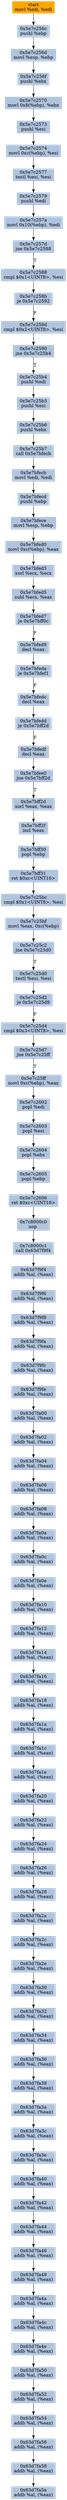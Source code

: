 digraph G {
node[shape=rectangle,style=filled,fillcolor=lightsteelblue,color=lightsteelblue]
bgcolor="transparent"
a0x5e7c256amovl_edi_edi[label="start\nmovl %edi, %edi",color="lightgrey",fillcolor="orange"];
a0x5e7c256cpushl_ebp[label="0x5e7c256c\npushl %ebp"];
a0x5e7c256dmovl_esp_ebp[label="0x5e7c256d\nmovl %esp, %ebp"];
a0x5e7c256fpushl_ebx[label="0x5e7c256f\npushl %ebx"];
a0x5e7c2570movl_0x8ebp__ebx[label="0x5e7c2570\nmovl 0x8(%ebp), %ebx"];
a0x5e7c2573pushl_esi[label="0x5e7c2573\npushl %esi"];
a0x5e7c2574movl_0xcebp__esi[label="0x5e7c2574\nmovl 0xc(%ebp), %esi"];
a0x5e7c2577testl_esi_esi[label="0x5e7c2577\ntestl %esi, %esi"];
a0x5e7c2579pushl_edi[label="0x5e7c2579\npushl %edi"];
a0x5e7c257amovl_0x10ebp__edi[label="0x5e7c257a\nmovl 0x10(%ebp), %edi"];
a0x5e7c257djne_0x5e7c2588[label="0x5e7c257d\njne 0x5e7c2588"];
a0x5e7c2588cmpl_0x1UINT8_esi[label="0x5e7c2588\ncmpl $0x1<UINT8>, %esi"];
a0x5e7c258bje_0x5e7c2592[label="0x5e7c258b\nje 0x5e7c2592"];
a0x5e7c258dcmpl_0x2UINT8_esi[label="0x5e7c258d\ncmpl $0x2<UINT8>, %esi"];
a0x5e7c2590jne_0x5e7c25b4[label="0x5e7c2590\njne 0x5e7c25b4"];
a0x5e7c25b4pushl_edi[label="0x5e7c25b4\npushl %edi"];
a0x5e7c25b5pushl_esi[label="0x5e7c25b5\npushl %esi"];
a0x5e7c25b6pushl_ebx[label="0x5e7c25b6\npushl %ebx"];
a0x5e7c25b7call_0x5e7bfecb[label="0x5e7c25b7\ncall 0x5e7bfecb"];
a0x5e7bfecbmovl_edi_edi[label="0x5e7bfecb\nmovl %edi, %edi"];
a0x5e7bfecdpushl_ebp[label="0x5e7bfecd\npushl %ebp"];
a0x5e7bfecemovl_esp_ebp[label="0x5e7bfece\nmovl %esp, %ebp"];
a0x5e7bfed0movl_0xcebp__eax[label="0x5e7bfed0\nmovl 0xc(%ebp), %eax"];
a0x5e7bfed3xorl_ecx_ecx[label="0x5e7bfed3\nxorl %ecx, %ecx"];
a0x5e7bfed5subl_ecx_eax[label="0x5e7bfed5\nsubl %ecx, %eax"];
a0x5e7bfed7je_0x5e7bff0c[label="0x5e7bfed7\nje 0x5e7bff0c"];
a0x5e7bfed9decl_eax[label="0x5e7bfed9\ndecl %eax"];
a0x5e7bfedaje_0x5e7bfef1[label="0x5e7bfeda\nje 0x5e7bfef1"];
a0x5e7bfedcdecl_eax[label="0x5e7bfedc\ndecl %eax"];
a0x5e7bfeddje_0x5e7bff2d[label="0x5e7bfedd\nje 0x5e7bff2d"];
a0x5e7bfedfdecl_eax[label="0x5e7bfedf\ndecl %eax"];
a0x5e7bfee0jne_0x5e7bff2d[label="0x5e7bfee0\njne 0x5e7bff2d"];
a0x5e7bff2dxorl_eax_eax[label="0x5e7bff2d\nxorl %eax, %eax"];
a0x5e7bff2fincl_eax[label="0x5e7bff2f\nincl %eax"];
a0x5e7bff30popl_ebp[label="0x5e7bff30\npopl %ebp"];
a0x5e7bff31ret_0xcUINT16[label="0x5e7bff31\nret $0xc<UINT16>"];
a0x5e7c25bccmpl_0x1UINT8_esi[label="0x5e7c25bc\ncmpl $0x1<UINT8>, %esi"];
a0x5e7c25bfmovl_eax_0xcebp_[label="0x5e7c25bf\nmovl %eax, 0xc(%ebp)"];
a0x5e7c25c2jne_0x5e7c25d0[label="0x5e7c25c2\njne 0x5e7c25d0"];
a0x5e7c25d0testl_esi_esi[label="0x5e7c25d0\ntestl %esi, %esi"];
a0x5e7c25d2je_0x5e7c25d9[label="0x5e7c25d2\nje 0x5e7c25d9"];
a0x5e7c25d4cmpl_0x3UINT8_esi[label="0x5e7c25d4\ncmpl $0x3<UINT8>, %esi"];
a0x5e7c25d7jne_0x5e7c25ff[label="0x5e7c25d7\njne 0x5e7c25ff"];
a0x5e7c25ffmovl_0xcebp__eax[label="0x5e7c25ff\nmovl 0xc(%ebp), %eax"];
a0x5e7c2602popl_edi[label="0x5e7c2602\npopl %edi"];
a0x5e7c2603popl_esi[label="0x5e7c2603\npopl %esi"];
a0x5e7c2604popl_ebx[label="0x5e7c2604\npopl %ebx"];
a0x5e7c2605popl_ebp[label="0x5e7c2605\npopl %ebp"];
a0x5e7c2606ret_0xcUINT16[label="0x5e7c2606\nret $0xc<UINT16>"];
a0x7c8000c0nop_[label="0x7c8000c0\nnop "];
a0x7c8000c1call_0x63d7f9f4[label="0x7c8000c1\ncall 0x63d7f9f4"];
a0x63d7f9f4addb_al_eax_[label="0x63d7f9f4\naddb %al, (%eax)"];
a0x63d7f9f6addb_al_eax_[label="0x63d7f9f6\naddb %al, (%eax)"];
a0x63d7f9f8addb_al_eax_[label="0x63d7f9f8\naddb %al, (%eax)"];
a0x63d7f9faaddb_al_eax_[label="0x63d7f9fa\naddb %al, (%eax)"];
a0x63d7f9fcaddb_al_eax_[label="0x63d7f9fc\naddb %al, (%eax)"];
a0x63d7f9feaddb_al_eax_[label="0x63d7f9fe\naddb %al, (%eax)"];
a0x63d7fa00addb_al_eax_[label="0x63d7fa00\naddb %al, (%eax)"];
a0x63d7fa02addb_al_eax_[label="0x63d7fa02\naddb %al, (%eax)"];
a0x63d7fa04addb_al_eax_[label="0x63d7fa04\naddb %al, (%eax)"];
a0x63d7fa06addb_al_eax_[label="0x63d7fa06\naddb %al, (%eax)"];
a0x63d7fa08addb_al_eax_[label="0x63d7fa08\naddb %al, (%eax)"];
a0x63d7fa0aaddb_al_eax_[label="0x63d7fa0a\naddb %al, (%eax)"];
a0x63d7fa0caddb_al_eax_[label="0x63d7fa0c\naddb %al, (%eax)"];
a0x63d7fa0eaddb_al_eax_[label="0x63d7fa0e\naddb %al, (%eax)"];
a0x63d7fa10addb_al_eax_[label="0x63d7fa10\naddb %al, (%eax)"];
a0x63d7fa12addb_al_eax_[label="0x63d7fa12\naddb %al, (%eax)"];
a0x63d7fa14addb_al_eax_[label="0x63d7fa14\naddb %al, (%eax)"];
a0x63d7fa16addb_al_eax_[label="0x63d7fa16\naddb %al, (%eax)"];
a0x63d7fa18addb_al_eax_[label="0x63d7fa18\naddb %al, (%eax)"];
a0x63d7fa1aaddb_al_eax_[label="0x63d7fa1a\naddb %al, (%eax)"];
a0x63d7fa1caddb_al_eax_[label="0x63d7fa1c\naddb %al, (%eax)"];
a0x63d7fa1eaddb_al_eax_[label="0x63d7fa1e\naddb %al, (%eax)"];
a0x63d7fa20addb_al_eax_[label="0x63d7fa20\naddb %al, (%eax)"];
a0x63d7fa22addb_al_eax_[label="0x63d7fa22\naddb %al, (%eax)"];
a0x63d7fa24addb_al_eax_[label="0x63d7fa24\naddb %al, (%eax)"];
a0x63d7fa26addb_al_eax_[label="0x63d7fa26\naddb %al, (%eax)"];
a0x63d7fa28addb_al_eax_[label="0x63d7fa28\naddb %al, (%eax)"];
a0x63d7fa2aaddb_al_eax_[label="0x63d7fa2a\naddb %al, (%eax)"];
a0x63d7fa2caddb_al_eax_[label="0x63d7fa2c\naddb %al, (%eax)"];
a0x63d7fa2eaddb_al_eax_[label="0x63d7fa2e\naddb %al, (%eax)"];
a0x63d7fa30addb_al_eax_[label="0x63d7fa30\naddb %al, (%eax)"];
a0x63d7fa32addb_al_eax_[label="0x63d7fa32\naddb %al, (%eax)"];
a0x63d7fa34addb_al_eax_[label="0x63d7fa34\naddb %al, (%eax)"];
a0x63d7fa36addb_al_eax_[label="0x63d7fa36\naddb %al, (%eax)"];
a0x63d7fa38addb_al_eax_[label="0x63d7fa38\naddb %al, (%eax)"];
a0x63d7fa3aaddb_al_eax_[label="0x63d7fa3a\naddb %al, (%eax)"];
a0x63d7fa3caddb_al_eax_[label="0x63d7fa3c\naddb %al, (%eax)"];
a0x63d7fa3eaddb_al_eax_[label="0x63d7fa3e\naddb %al, (%eax)"];
a0x63d7fa40addb_al_eax_[label="0x63d7fa40\naddb %al, (%eax)"];
a0x63d7fa42addb_al_eax_[label="0x63d7fa42\naddb %al, (%eax)"];
a0x63d7fa44addb_al_eax_[label="0x63d7fa44\naddb %al, (%eax)"];
a0x63d7fa46addb_al_eax_[label="0x63d7fa46\naddb %al, (%eax)"];
a0x63d7fa48addb_al_eax_[label="0x63d7fa48\naddb %al, (%eax)"];
a0x63d7fa4aaddb_al_eax_[label="0x63d7fa4a\naddb %al, (%eax)"];
a0x63d7fa4caddb_al_eax_[label="0x63d7fa4c\naddb %al, (%eax)"];
a0x63d7fa4eaddb_al_eax_[label="0x63d7fa4e\naddb %al, (%eax)"];
a0x63d7fa50addb_al_eax_[label="0x63d7fa50\naddb %al, (%eax)"];
a0x63d7fa52addb_al_eax_[label="0x63d7fa52\naddb %al, (%eax)"];
a0x63d7fa54addb_al_eax_[label="0x63d7fa54\naddb %al, (%eax)"];
a0x63d7fa56addb_al_eax_[label="0x63d7fa56\naddb %al, (%eax)"];
a0x63d7fa58addb_al_eax_[label="0x63d7fa58\naddb %al, (%eax)"];
a0x63d7fa5aaddb_al_eax_[label="0x63d7fa5a\naddb %al, (%eax)"];
a0x5e7c256amovl_edi_edi -> a0x5e7c256cpushl_ebp [color="#000000"];
a0x5e7c256cpushl_ebp -> a0x5e7c256dmovl_esp_ebp [color="#000000"];
a0x5e7c256dmovl_esp_ebp -> a0x5e7c256fpushl_ebx [color="#000000"];
a0x5e7c256fpushl_ebx -> a0x5e7c2570movl_0x8ebp__ebx [color="#000000"];
a0x5e7c2570movl_0x8ebp__ebx -> a0x5e7c2573pushl_esi [color="#000000"];
a0x5e7c2573pushl_esi -> a0x5e7c2574movl_0xcebp__esi [color="#000000"];
a0x5e7c2574movl_0xcebp__esi -> a0x5e7c2577testl_esi_esi [color="#000000"];
a0x5e7c2577testl_esi_esi -> a0x5e7c2579pushl_edi [color="#000000"];
a0x5e7c2579pushl_edi -> a0x5e7c257amovl_0x10ebp__edi [color="#000000"];
a0x5e7c257amovl_0x10ebp__edi -> a0x5e7c257djne_0x5e7c2588 [color="#000000"];
a0x5e7c257djne_0x5e7c2588 -> a0x5e7c2588cmpl_0x1UINT8_esi [color="#000000",label="T"];
a0x5e7c2588cmpl_0x1UINT8_esi -> a0x5e7c258bje_0x5e7c2592 [color="#000000"];
a0x5e7c258bje_0x5e7c2592 -> a0x5e7c258dcmpl_0x2UINT8_esi [color="#000000",label="F"];
a0x5e7c258dcmpl_0x2UINT8_esi -> a0x5e7c2590jne_0x5e7c25b4 [color="#000000"];
a0x5e7c2590jne_0x5e7c25b4 -> a0x5e7c25b4pushl_edi [color="#000000",label="T"];
a0x5e7c25b4pushl_edi -> a0x5e7c25b5pushl_esi [color="#000000"];
a0x5e7c25b5pushl_esi -> a0x5e7c25b6pushl_ebx [color="#000000"];
a0x5e7c25b6pushl_ebx -> a0x5e7c25b7call_0x5e7bfecb [color="#000000"];
a0x5e7c25b7call_0x5e7bfecb -> a0x5e7bfecbmovl_edi_edi [color="#000000"];
a0x5e7bfecbmovl_edi_edi -> a0x5e7bfecdpushl_ebp [color="#000000"];
a0x5e7bfecdpushl_ebp -> a0x5e7bfecemovl_esp_ebp [color="#000000"];
a0x5e7bfecemovl_esp_ebp -> a0x5e7bfed0movl_0xcebp__eax [color="#000000"];
a0x5e7bfed0movl_0xcebp__eax -> a0x5e7bfed3xorl_ecx_ecx [color="#000000"];
a0x5e7bfed3xorl_ecx_ecx -> a0x5e7bfed5subl_ecx_eax [color="#000000"];
a0x5e7bfed5subl_ecx_eax -> a0x5e7bfed7je_0x5e7bff0c [color="#000000"];
a0x5e7bfed7je_0x5e7bff0c -> a0x5e7bfed9decl_eax [color="#000000",label="F"];
a0x5e7bfed9decl_eax -> a0x5e7bfedaje_0x5e7bfef1 [color="#000000"];
a0x5e7bfedaje_0x5e7bfef1 -> a0x5e7bfedcdecl_eax [color="#000000",label="F"];
a0x5e7bfedcdecl_eax -> a0x5e7bfeddje_0x5e7bff2d [color="#000000"];
a0x5e7bfeddje_0x5e7bff2d -> a0x5e7bfedfdecl_eax [color="#000000",label="F"];
a0x5e7bfedfdecl_eax -> a0x5e7bfee0jne_0x5e7bff2d [color="#000000"];
a0x5e7bfee0jne_0x5e7bff2d -> a0x5e7bff2dxorl_eax_eax [color="#000000",label="T"];
a0x5e7bff2dxorl_eax_eax -> a0x5e7bff2fincl_eax [color="#000000"];
a0x5e7bff2fincl_eax -> a0x5e7bff30popl_ebp [color="#000000"];
a0x5e7bff30popl_ebp -> a0x5e7bff31ret_0xcUINT16 [color="#000000"];
a0x5e7bff31ret_0xcUINT16 -> a0x5e7c25bccmpl_0x1UINT8_esi [color="#000000"];
a0x5e7c25bccmpl_0x1UINT8_esi -> a0x5e7c25bfmovl_eax_0xcebp_ [color="#000000"];
a0x5e7c25bfmovl_eax_0xcebp_ -> a0x5e7c25c2jne_0x5e7c25d0 [color="#000000"];
a0x5e7c25c2jne_0x5e7c25d0 -> a0x5e7c25d0testl_esi_esi [color="#000000",label="T"];
a0x5e7c25d0testl_esi_esi -> a0x5e7c25d2je_0x5e7c25d9 [color="#000000"];
a0x5e7c25d2je_0x5e7c25d9 -> a0x5e7c25d4cmpl_0x3UINT8_esi [color="#000000",label="F"];
a0x5e7c25d4cmpl_0x3UINT8_esi -> a0x5e7c25d7jne_0x5e7c25ff [color="#000000"];
a0x5e7c25d7jne_0x5e7c25ff -> a0x5e7c25ffmovl_0xcebp__eax [color="#000000",label="T"];
a0x5e7c25ffmovl_0xcebp__eax -> a0x5e7c2602popl_edi [color="#000000"];
a0x5e7c2602popl_edi -> a0x5e7c2603popl_esi [color="#000000"];
a0x5e7c2603popl_esi -> a0x5e7c2604popl_ebx [color="#000000"];
a0x5e7c2604popl_ebx -> a0x5e7c2605popl_ebp [color="#000000"];
a0x5e7c2605popl_ebp -> a0x5e7c2606ret_0xcUINT16 [color="#000000"];
a0x5e7c2606ret_0xcUINT16 -> a0x7c8000c0nop_ [color="#000000"];
a0x7c8000c0nop_ -> a0x7c8000c1call_0x63d7f9f4 [color="#000000"];
a0x7c8000c1call_0x63d7f9f4 -> a0x63d7f9f4addb_al_eax_ [color="#000000"];
a0x63d7f9f4addb_al_eax_ -> a0x63d7f9f6addb_al_eax_ [color="#000000"];
a0x63d7f9f6addb_al_eax_ -> a0x63d7f9f8addb_al_eax_ [color="#000000"];
a0x63d7f9f8addb_al_eax_ -> a0x63d7f9faaddb_al_eax_ [color="#000000"];
a0x63d7f9faaddb_al_eax_ -> a0x63d7f9fcaddb_al_eax_ [color="#000000"];
a0x63d7f9fcaddb_al_eax_ -> a0x63d7f9feaddb_al_eax_ [color="#000000"];
a0x63d7f9feaddb_al_eax_ -> a0x63d7fa00addb_al_eax_ [color="#000000"];
a0x63d7fa00addb_al_eax_ -> a0x63d7fa02addb_al_eax_ [color="#000000"];
a0x63d7fa02addb_al_eax_ -> a0x63d7fa04addb_al_eax_ [color="#000000"];
a0x63d7fa04addb_al_eax_ -> a0x63d7fa06addb_al_eax_ [color="#000000"];
a0x63d7fa06addb_al_eax_ -> a0x63d7fa08addb_al_eax_ [color="#000000"];
a0x63d7fa08addb_al_eax_ -> a0x63d7fa0aaddb_al_eax_ [color="#000000"];
a0x63d7fa0aaddb_al_eax_ -> a0x63d7fa0caddb_al_eax_ [color="#000000"];
a0x63d7fa0caddb_al_eax_ -> a0x63d7fa0eaddb_al_eax_ [color="#000000"];
a0x63d7fa0eaddb_al_eax_ -> a0x63d7fa10addb_al_eax_ [color="#000000"];
a0x63d7fa10addb_al_eax_ -> a0x63d7fa12addb_al_eax_ [color="#000000"];
a0x63d7fa12addb_al_eax_ -> a0x63d7fa14addb_al_eax_ [color="#000000"];
a0x63d7fa14addb_al_eax_ -> a0x63d7fa16addb_al_eax_ [color="#000000"];
a0x63d7fa16addb_al_eax_ -> a0x63d7fa18addb_al_eax_ [color="#000000"];
a0x63d7fa18addb_al_eax_ -> a0x63d7fa1aaddb_al_eax_ [color="#000000"];
a0x63d7fa1aaddb_al_eax_ -> a0x63d7fa1caddb_al_eax_ [color="#000000"];
a0x63d7fa1caddb_al_eax_ -> a0x63d7fa1eaddb_al_eax_ [color="#000000"];
a0x63d7fa1eaddb_al_eax_ -> a0x63d7fa20addb_al_eax_ [color="#000000"];
a0x63d7fa20addb_al_eax_ -> a0x63d7fa22addb_al_eax_ [color="#000000"];
a0x63d7fa22addb_al_eax_ -> a0x63d7fa24addb_al_eax_ [color="#000000"];
a0x63d7fa24addb_al_eax_ -> a0x63d7fa26addb_al_eax_ [color="#000000"];
a0x63d7fa26addb_al_eax_ -> a0x63d7fa28addb_al_eax_ [color="#000000"];
a0x63d7fa28addb_al_eax_ -> a0x63d7fa2aaddb_al_eax_ [color="#000000"];
a0x63d7fa2aaddb_al_eax_ -> a0x63d7fa2caddb_al_eax_ [color="#000000"];
a0x63d7fa2caddb_al_eax_ -> a0x63d7fa2eaddb_al_eax_ [color="#000000"];
a0x63d7fa2eaddb_al_eax_ -> a0x63d7fa30addb_al_eax_ [color="#000000"];
a0x63d7fa30addb_al_eax_ -> a0x63d7fa32addb_al_eax_ [color="#000000"];
a0x63d7fa32addb_al_eax_ -> a0x63d7fa34addb_al_eax_ [color="#000000"];
a0x63d7fa34addb_al_eax_ -> a0x63d7fa36addb_al_eax_ [color="#000000"];
a0x63d7fa36addb_al_eax_ -> a0x63d7fa38addb_al_eax_ [color="#000000"];
a0x63d7fa38addb_al_eax_ -> a0x63d7fa3aaddb_al_eax_ [color="#000000"];
a0x63d7fa3aaddb_al_eax_ -> a0x63d7fa3caddb_al_eax_ [color="#000000"];
a0x63d7fa3caddb_al_eax_ -> a0x63d7fa3eaddb_al_eax_ [color="#000000"];
a0x63d7fa3eaddb_al_eax_ -> a0x63d7fa40addb_al_eax_ [color="#000000"];
a0x63d7fa40addb_al_eax_ -> a0x63d7fa42addb_al_eax_ [color="#000000"];
a0x63d7fa42addb_al_eax_ -> a0x63d7fa44addb_al_eax_ [color="#000000"];
a0x63d7fa44addb_al_eax_ -> a0x63d7fa46addb_al_eax_ [color="#000000"];
a0x63d7fa46addb_al_eax_ -> a0x63d7fa48addb_al_eax_ [color="#000000"];
a0x63d7fa48addb_al_eax_ -> a0x63d7fa4aaddb_al_eax_ [color="#000000"];
a0x63d7fa4aaddb_al_eax_ -> a0x63d7fa4caddb_al_eax_ [color="#000000"];
a0x63d7fa4caddb_al_eax_ -> a0x63d7fa4eaddb_al_eax_ [color="#000000"];
a0x63d7fa4eaddb_al_eax_ -> a0x63d7fa50addb_al_eax_ [color="#000000"];
a0x63d7fa50addb_al_eax_ -> a0x63d7fa52addb_al_eax_ [color="#000000"];
a0x63d7fa52addb_al_eax_ -> a0x63d7fa54addb_al_eax_ [color="#000000"];
a0x63d7fa54addb_al_eax_ -> a0x63d7fa56addb_al_eax_ [color="#000000"];
a0x63d7fa56addb_al_eax_ -> a0x63d7fa58addb_al_eax_ [color="#000000"];
a0x63d7fa58addb_al_eax_ -> a0x63d7fa5aaddb_al_eax_ [color="#000000"];
}
